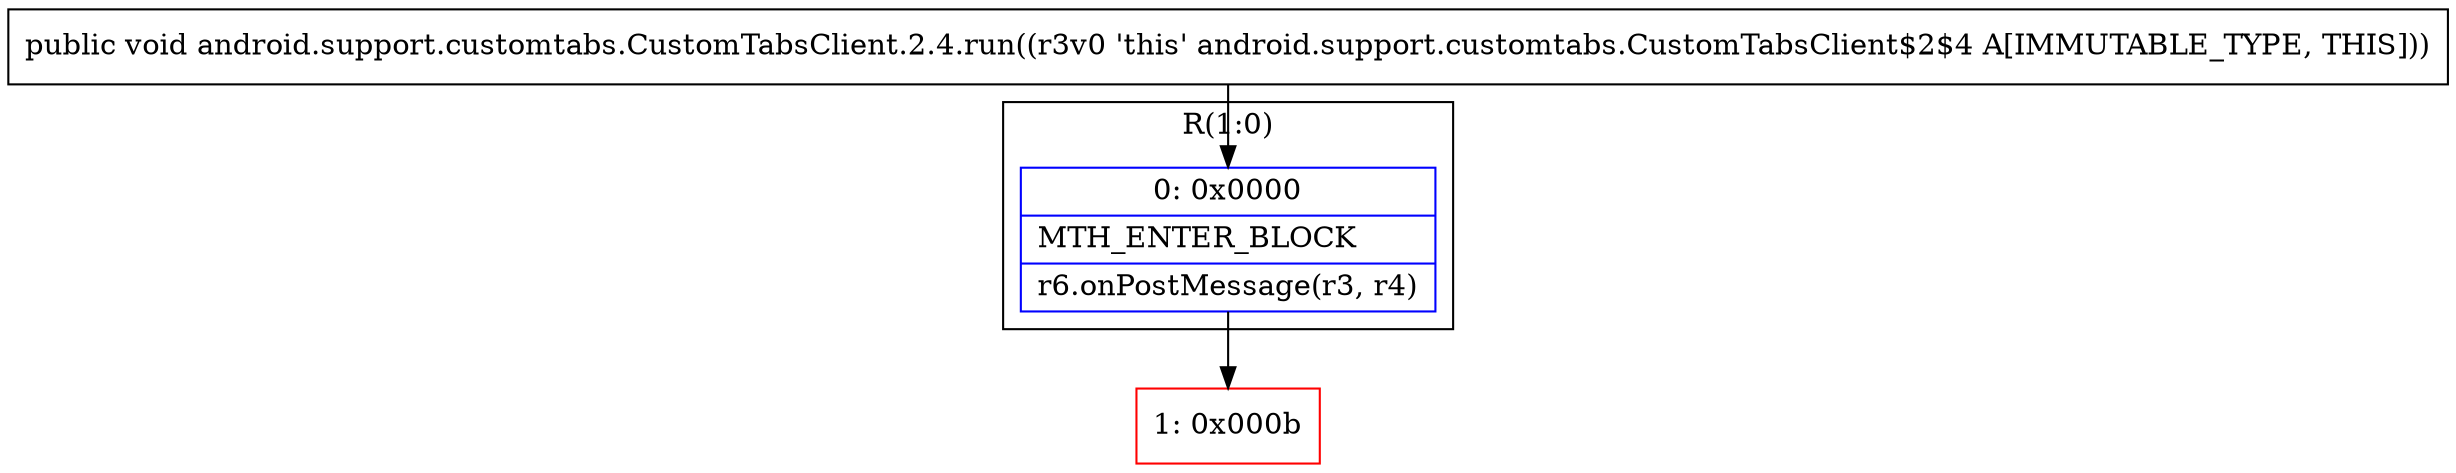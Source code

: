 digraph "CFG forandroid.support.customtabs.CustomTabsClient.2.4.run()V" {
subgraph cluster_Region_1962014602 {
label = "R(1:0)";
node [shape=record,color=blue];
Node_0 [shape=record,label="{0\:\ 0x0000|MTH_ENTER_BLOCK\l|r6.onPostMessage(r3, r4)\l}"];
}
Node_1 [shape=record,color=red,label="{1\:\ 0x000b}"];
MethodNode[shape=record,label="{public void android.support.customtabs.CustomTabsClient.2.4.run((r3v0 'this' android.support.customtabs.CustomTabsClient$2$4 A[IMMUTABLE_TYPE, THIS])) }"];
MethodNode -> Node_0;
Node_0 -> Node_1;
}

